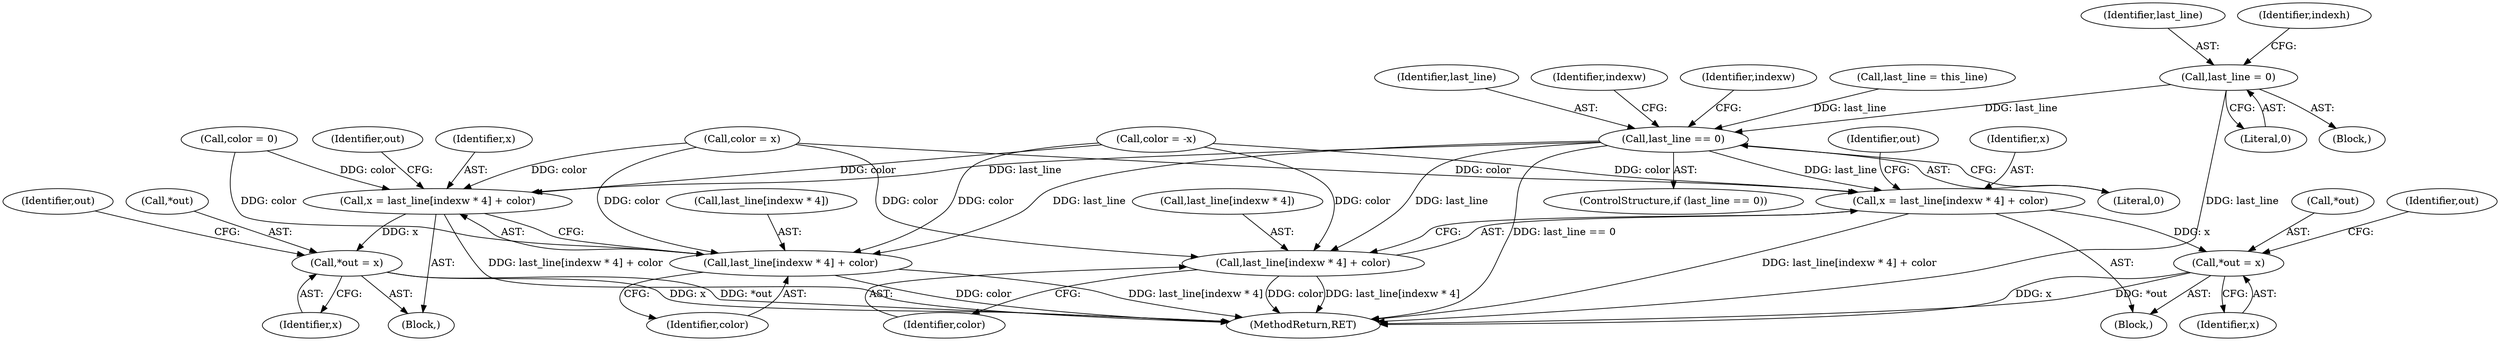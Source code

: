 digraph "0_rdesktop_4dca546d04321a610c1835010b5dad85163b65e1_0@pointer" {
"1000127" [label="(Call,last_line = 0)"];
"1000165" [label="(Call,last_line == 0)"];
"1000343" [label="(Call,x = last_line[indexw * 4] + color)"];
"1000352" [label="(Call,*out = x)"];
"1000345" [label="(Call,last_line[indexw * 4] + color)"];
"1000372" [label="(Call,x = last_line[indexw * 4] + color)"];
"1000381" [label="(Call,*out = x)"];
"1000374" [label="(Call,last_line[indexw * 4] + color)"];
"1000386" [label="(Identifier,out)"];
"1000155" [label="(Call,color = 0)"];
"1000384" [label="(Identifier,x)"];
"1000371" [label="(Block,)"];
"1000128" [label="(Identifier,last_line)"];
"1000353" [label="(Call,*out)"];
"1000309" [label="(Block,)"];
"1000375" [label="(Call,last_line[indexw * 4])"];
"1000345" [label="(Call,last_line[indexw * 4] + color)"];
"1000166" [label="(Identifier,last_line)"];
"1000131" [label="(Identifier,indexh)"];
"1000380" [label="(Identifier,color)"];
"1000260" [label="(Identifier,indexw)"];
"1000346" [label="(Call,last_line[indexw * 4])"];
"1000374" [label="(Call,last_line[indexw * 4] + color)"];
"1000352" [label="(Call,*out = x)"];
"1000340" [label="(Call,color = x)"];
"1000355" [label="(Identifier,x)"];
"1000165" [label="(Call,last_line == 0)"];
"1000382" [label="(Call,*out)"];
"1000171" [label="(Identifier,indexw)"];
"1000372" [label="(Call,x = last_line[indexw * 4] + color)"];
"1000373" [label="(Identifier,x)"];
"1000344" [label="(Identifier,x)"];
"1000167" [label="(Literal,0)"];
"1000357" [label="(Identifier,out)"];
"1000403" [label="(MethodReturn,RET)"];
"1000106" [label="(Block,)"];
"1000129" [label="(Literal,0)"];
"1000127" [label="(Call,last_line = 0)"];
"1000394" [label="(Call,last_line = this_line)"];
"1000343" [label="(Call,x = last_line[indexw * 4] + color)"];
"1000329" [label="(Call,color = -x)"];
"1000351" [label="(Identifier,color)"];
"1000354" [label="(Identifier,out)"];
"1000381" [label="(Call,*out = x)"];
"1000383" [label="(Identifier,out)"];
"1000164" [label="(ControlStructure,if (last_line == 0))"];
"1000127" -> "1000106"  [label="AST: "];
"1000127" -> "1000129"  [label="CFG: "];
"1000128" -> "1000127"  [label="AST: "];
"1000129" -> "1000127"  [label="AST: "];
"1000131" -> "1000127"  [label="CFG: "];
"1000127" -> "1000403"  [label="DDG: last_line"];
"1000127" -> "1000165"  [label="DDG: last_line"];
"1000165" -> "1000164"  [label="AST: "];
"1000165" -> "1000167"  [label="CFG: "];
"1000166" -> "1000165"  [label="AST: "];
"1000167" -> "1000165"  [label="AST: "];
"1000171" -> "1000165"  [label="CFG: "];
"1000260" -> "1000165"  [label="CFG: "];
"1000165" -> "1000403"  [label="DDG: last_line == 0"];
"1000394" -> "1000165"  [label="DDG: last_line"];
"1000165" -> "1000343"  [label="DDG: last_line"];
"1000165" -> "1000345"  [label="DDG: last_line"];
"1000165" -> "1000372"  [label="DDG: last_line"];
"1000165" -> "1000374"  [label="DDG: last_line"];
"1000343" -> "1000309"  [label="AST: "];
"1000343" -> "1000345"  [label="CFG: "];
"1000344" -> "1000343"  [label="AST: "];
"1000345" -> "1000343"  [label="AST: "];
"1000354" -> "1000343"  [label="CFG: "];
"1000343" -> "1000403"  [label="DDG: last_line[indexw * 4] + color"];
"1000329" -> "1000343"  [label="DDG: color"];
"1000340" -> "1000343"  [label="DDG: color"];
"1000343" -> "1000352"  [label="DDG: x"];
"1000352" -> "1000309"  [label="AST: "];
"1000352" -> "1000355"  [label="CFG: "];
"1000353" -> "1000352"  [label="AST: "];
"1000355" -> "1000352"  [label="AST: "];
"1000357" -> "1000352"  [label="CFG: "];
"1000352" -> "1000403"  [label="DDG: *out"];
"1000352" -> "1000403"  [label="DDG: x"];
"1000345" -> "1000351"  [label="CFG: "];
"1000346" -> "1000345"  [label="AST: "];
"1000351" -> "1000345"  [label="AST: "];
"1000345" -> "1000403"  [label="DDG: color"];
"1000345" -> "1000403"  [label="DDG: last_line[indexw * 4]"];
"1000329" -> "1000345"  [label="DDG: color"];
"1000340" -> "1000345"  [label="DDG: color"];
"1000372" -> "1000371"  [label="AST: "];
"1000372" -> "1000374"  [label="CFG: "];
"1000373" -> "1000372"  [label="AST: "];
"1000374" -> "1000372"  [label="AST: "];
"1000383" -> "1000372"  [label="CFG: "];
"1000372" -> "1000403"  [label="DDG: last_line[indexw * 4] + color"];
"1000155" -> "1000372"  [label="DDG: color"];
"1000329" -> "1000372"  [label="DDG: color"];
"1000340" -> "1000372"  [label="DDG: color"];
"1000372" -> "1000381"  [label="DDG: x"];
"1000381" -> "1000371"  [label="AST: "];
"1000381" -> "1000384"  [label="CFG: "];
"1000382" -> "1000381"  [label="AST: "];
"1000384" -> "1000381"  [label="AST: "];
"1000386" -> "1000381"  [label="CFG: "];
"1000381" -> "1000403"  [label="DDG: x"];
"1000381" -> "1000403"  [label="DDG: *out"];
"1000374" -> "1000380"  [label="CFG: "];
"1000375" -> "1000374"  [label="AST: "];
"1000380" -> "1000374"  [label="AST: "];
"1000374" -> "1000403"  [label="DDG: last_line[indexw * 4]"];
"1000374" -> "1000403"  [label="DDG: color"];
"1000155" -> "1000374"  [label="DDG: color"];
"1000329" -> "1000374"  [label="DDG: color"];
"1000340" -> "1000374"  [label="DDG: color"];
}

